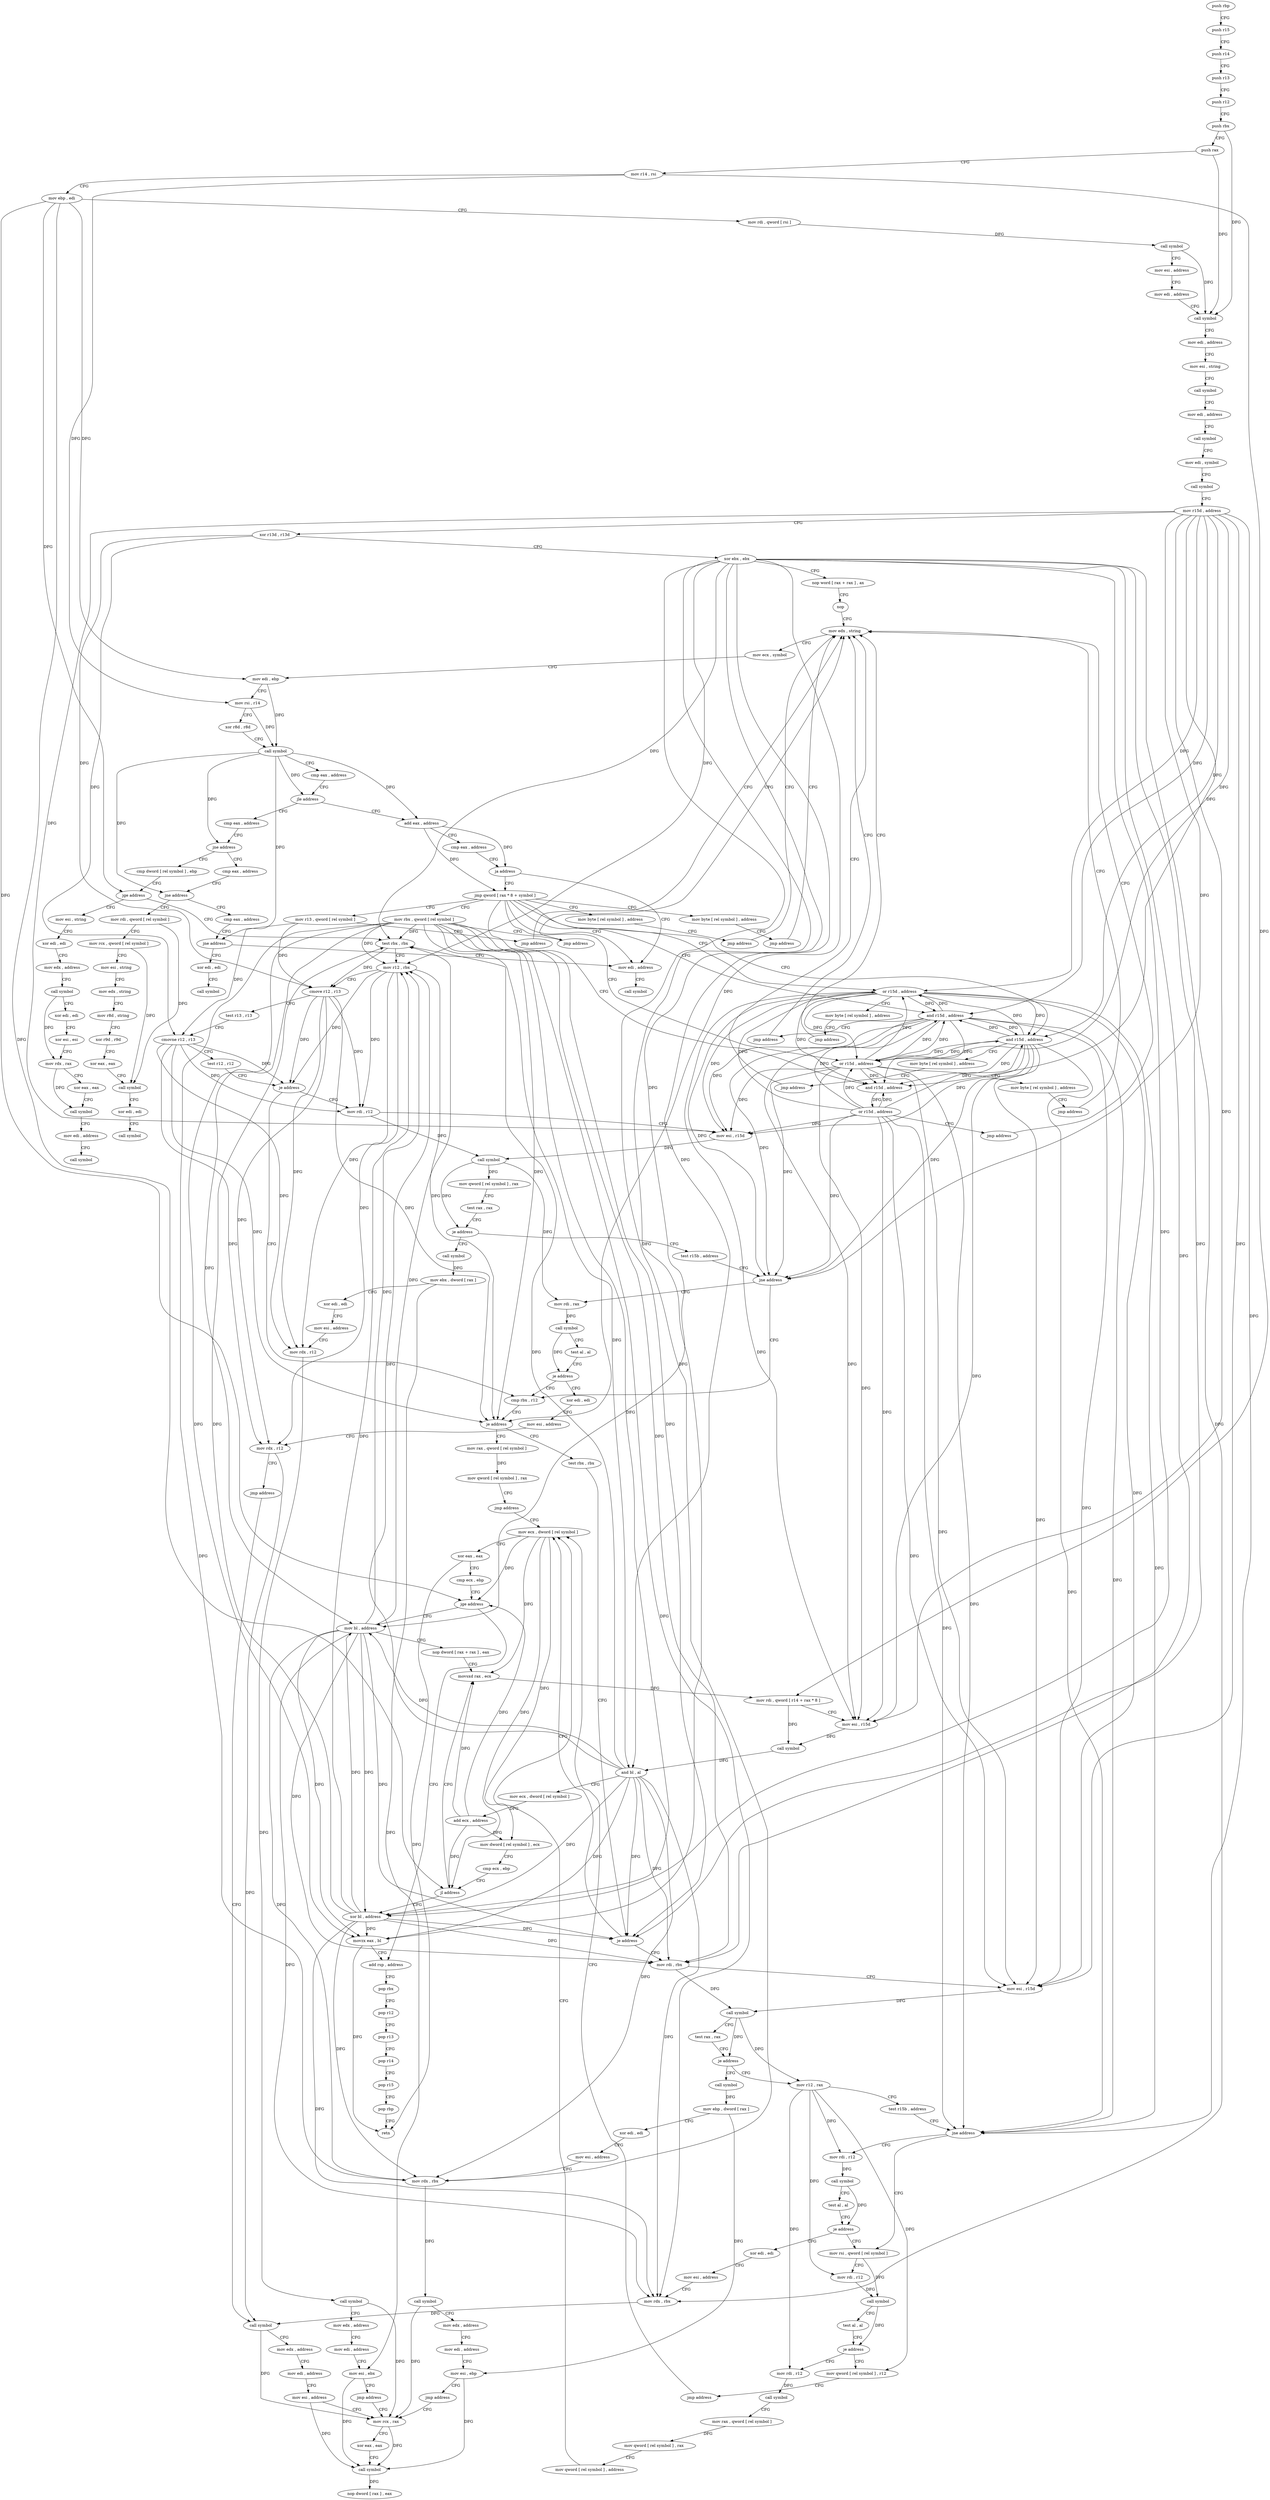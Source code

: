 digraph "func" {
"4201392" [label = "push rbp" ]
"4201393" [label = "push r15" ]
"4201395" [label = "push r14" ]
"4201397" [label = "push r13" ]
"4201399" [label = "push r12" ]
"4201401" [label = "push rbx" ]
"4201402" [label = "push rax" ]
"4201403" [label = "mov r14 , rsi" ]
"4201406" [label = "mov ebp , edi" ]
"4201408" [label = "mov rdi , qword [ rsi ]" ]
"4201411" [label = "call symbol" ]
"4201416" [label = "mov esi , address" ]
"4201421" [label = "mov edi , address" ]
"4201426" [label = "call symbol" ]
"4201431" [label = "mov edi , address" ]
"4201436" [label = "mov esi , string" ]
"4201441" [label = "call symbol" ]
"4201446" [label = "mov edi , address" ]
"4201451" [label = "call symbol" ]
"4201456" [label = "mov edi , symbol" ]
"4201461" [label = "call symbol" ]
"4201466" [label = "mov r15d , address" ]
"4201472" [label = "xor r13d , r13d" ]
"4201475" [label = "xor ebx , ebx" ]
"4201477" [label = "nop word [ rax + rax ] , ax" ]
"4201487" [label = "nop" ]
"4201488" [label = "mov edx , string" ]
"4201629" [label = "cmp eax , address" ]
"4201632" [label = "jne address" ]
"4201929" [label = "cmp eax , address" ]
"4201638" [label = "cmp dword [ rel symbol ] , ebp" ]
"4201516" [label = "add eax , address" ]
"4201519" [label = "cmp eax , address" ]
"4201522" [label = "ja address" ]
"4201997" [label = "mov edi , address" ]
"4201528" [label = "jmp qword [ rax * 8 + symbol ]" ]
"4201934" [label = "jne address" ]
"4201983" [label = "cmp eax , address" ]
"4201936" [label = "mov rdi , qword [ rel symbol ]" ]
"4201644" [label = "jge address" ]
"4202007" [label = "mov esi , string" ]
"4201650" [label = "test rbx , rbx" ]
"4202002" [label = "call symbol" ]
"4201535" [label = "or r15d , address" ]
"4201548" [label = "and r15d , address" ]
"4201554" [label = "mov r13 , qword [ rel symbol ]" ]
"4201563" [label = "and r15d , address" ]
"4201576" [label = "or r15d , address" ]
"4201589" [label = "mov byte [ rel symbol ] , address" ]
"4201598" [label = "mov byte [ rel symbol ] , address" ]
"4201607" [label = "mov rbx , qword [ rel symbol ]" ]
"4201616" [label = "and r15d , address" ]
"4201988" [label = "jne address" ]
"4201990" [label = "xor edi , edi" ]
"4201943" [label = "mov rcx , qword [ rel symbol ]" ]
"4201950" [label = "mov esi , string" ]
"4201955" [label = "mov edx , string" ]
"4201960" [label = "mov r8d , string" ]
"4201966" [label = "xor r9d , r9d" ]
"4201969" [label = "xor eax , eax" ]
"4201971" [label = "call symbol" ]
"4201976" [label = "xor edi , edi" ]
"4201978" [label = "call symbol" ]
"4202012" [label = "xor edi , edi" ]
"4202014" [label = "mov edx , address" ]
"4202019" [label = "call symbol" ]
"4202024" [label = "xor edi , edi" ]
"4202026" [label = "xor esi , esi" ]
"4202028" [label = "mov rdx , rax" ]
"4202031" [label = "xor eax , eax" ]
"4202033" [label = "call symbol" ]
"4202038" [label = "mov edi , address" ]
"4202043" [label = "call symbol" ]
"4201653" [label = "mov r12 , rbx" ]
"4201656" [label = "cmove r12 , r13" ]
"4201660" [label = "test r13 , r13" ]
"4201663" [label = "cmovne r12 , r13" ]
"4201667" [label = "test r12 , r12" ]
"4201670" [label = "je address" ]
"4201721" [label = "cmp rbx , r12" ]
"4201672" [label = "mov rdi , r12" ]
"4201539" [label = "mov byte [ rel symbol ] , address" ]
"4201546" [label = "jmp address" ]
"4201552" [label = "jmp address" ]
"4201561" [label = "jmp address" ]
"4201567" [label = "mov byte [ rel symbol ] , address" ]
"4201574" [label = "jmp address" ]
"4201580" [label = "mov byte [ rel symbol ] , address" ]
"4201587" [label = "jmp address" ]
"4201596" [label = "jmp address" ]
"4201605" [label = "jmp address" ]
"4201614" [label = "jmp address" ]
"4201620" [label = "or r15d , address" ]
"4201624" [label = "jmp address" ]
"4201992" [label = "call symbol" ]
"4201724" [label = "je address" ]
"4201804" [label = "mov rax , qword [ rel symbol ]" ]
"4201726" [label = "test rbx , rbx" ]
"4201675" [label = "mov esi , r15d" ]
"4201678" [label = "call symbol" ]
"4201683" [label = "mov qword [ rel symbol ] , rax" ]
"4201690" [label = "test rax , rax" ]
"4201693" [label = "je address" ]
"4202048" [label = "call symbol" ]
"4201699" [label = "test r15b , address" ]
"4201493" [label = "mov ecx , symbol" ]
"4201498" [label = "mov edi , ebp" ]
"4201500" [label = "mov rsi , r14" ]
"4201503" [label = "xor r8d , r8d" ]
"4201506" [label = "call symbol" ]
"4201511" [label = "cmp eax , address" ]
"4201514" [label = "jle address" ]
"4201811" [label = "mov qword [ rel symbol ] , rax" ]
"4201818" [label = "jmp address" ]
"4201853" [label = "mov ecx , dword [ rel symbol ]" ]
"4201729" [label = "je address" ]
"4201731" [label = "mov rdi , rbx" ]
"4202053" [label = "mov ebx , dword [ rax ]" ]
"4202055" [label = "xor edi , edi" ]
"4202057" [label = "mov esi , address" ]
"4202062" [label = "mov rdx , r12" ]
"4202065" [label = "call symbol" ]
"4202070" [label = "mov edx , address" ]
"4202075" [label = "mov edi , address" ]
"4202080" [label = "mov esi , ebx" ]
"4202082" [label = "jmp address" ]
"4202162" [label = "mov rcx , rax" ]
"4201703" [label = "jne address" ]
"4201705" [label = "mov rdi , rax" ]
"4201859" [label = "xor eax , eax" ]
"4201861" [label = "cmp ecx , ebp" ]
"4201863" [label = "jge address" ]
"4201914" [label = "add rsp , address" ]
"4201865" [label = "mov bl , address" ]
"4201734" [label = "mov esi , r15d" ]
"4201737" [label = "call symbol" ]
"4201742" [label = "test rax , rax" ]
"4201745" [label = "je address" ]
"4202084" [label = "call symbol" ]
"4201751" [label = "mov r12 , rax" ]
"4202165" [label = "xor eax , eax" ]
"4202167" [label = "call symbol" ]
"4202172" [label = "nop dword [ rax ] , eax" ]
"4201708" [label = "call symbol" ]
"4201713" [label = "test al , al" ]
"4201715" [label = "je address" ]
"4202120" [label = "xor edi , edi" ]
"4201918" [label = "pop rbx" ]
"4201919" [label = "pop r12" ]
"4201921" [label = "pop r13" ]
"4201923" [label = "pop r14" ]
"4201925" [label = "pop r15" ]
"4201927" [label = "pop rbp" ]
"4201928" [label = "retn" ]
"4201867" [label = "nop dword [ rax + rax ] , eax" ]
"4201872" [label = "movsxd rax , ecx" ]
"4202089" [label = "mov ebp , dword [ rax ]" ]
"4202091" [label = "xor edi , edi" ]
"4202093" [label = "mov esi , address" ]
"4202098" [label = "mov rdx , rbx" ]
"4202101" [label = "call symbol" ]
"4202106" [label = "mov edx , address" ]
"4202111" [label = "mov edi , address" ]
"4202116" [label = "mov esi , ebp" ]
"4202118" [label = "jmp address" ]
"4201754" [label = "test r15b , address" ]
"4201758" [label = "jne address" ]
"4201776" [label = "mov rsi , qword [ rel symbol ]" ]
"4201760" [label = "mov rdi , r12" ]
"4202122" [label = "mov esi , address" ]
"4202127" [label = "mov rdx , r12" ]
"4202130" [label = "jmp address" ]
"4202142" [label = "call symbol" ]
"4201875" [label = "mov rdi , qword [ r14 + rax * 8 ]" ]
"4201879" [label = "mov esi , r15d" ]
"4201882" [label = "call symbol" ]
"4201887" [label = "and bl , al" ]
"4201889" [label = "mov ecx , dword [ rel symbol ]" ]
"4201895" [label = "add ecx , address" ]
"4201898" [label = "mov dword [ rel symbol ] , ecx" ]
"4201904" [label = "cmp ecx , ebp" ]
"4201906" [label = "jl address" ]
"4201908" [label = "xor bl , address" ]
"4201911" [label = "movzx eax , bl" ]
"4201783" [label = "mov rdi , r12" ]
"4201786" [label = "call symbol" ]
"4201791" [label = "test al , al" ]
"4201793" [label = "je address" ]
"4201820" [label = "mov rdi , r12" ]
"4201795" [label = "mov qword [ rel symbol ] , r12" ]
"4201763" [label = "call symbol" ]
"4201768" [label = "test al , al" ]
"4201770" [label = "je address" ]
"4202132" [label = "xor edi , edi" ]
"4202147" [label = "mov edx , address" ]
"4202152" [label = "mov edi , address" ]
"4202157" [label = "mov esi , address" ]
"4201823" [label = "call symbol" ]
"4201828" [label = "mov rax , qword [ rel symbol ]" ]
"4201835" [label = "mov qword [ rel symbol ] , rax" ]
"4201842" [label = "mov qword [ rel symbol ] , address" ]
"4201802" [label = "jmp address" ]
"4202134" [label = "mov esi , address" ]
"4202139" [label = "mov rdx , rbx" ]
"4201392" -> "4201393" [ label = "CFG" ]
"4201393" -> "4201395" [ label = "CFG" ]
"4201395" -> "4201397" [ label = "CFG" ]
"4201397" -> "4201399" [ label = "CFG" ]
"4201399" -> "4201401" [ label = "CFG" ]
"4201401" -> "4201402" [ label = "CFG" ]
"4201401" -> "4201426" [ label = "DFG" ]
"4201402" -> "4201403" [ label = "CFG" ]
"4201402" -> "4201426" [ label = "DFG" ]
"4201403" -> "4201406" [ label = "CFG" ]
"4201403" -> "4201500" [ label = "DFG" ]
"4201403" -> "4201875" [ label = "DFG" ]
"4201406" -> "4201408" [ label = "CFG" ]
"4201406" -> "4201498" [ label = "DFG" ]
"4201406" -> "4201644" [ label = "DFG" ]
"4201406" -> "4201863" [ label = "DFG" ]
"4201406" -> "4201906" [ label = "DFG" ]
"4201408" -> "4201411" [ label = "DFG" ]
"4201411" -> "4201416" [ label = "CFG" ]
"4201411" -> "4201426" [ label = "DFG" ]
"4201416" -> "4201421" [ label = "CFG" ]
"4201421" -> "4201426" [ label = "CFG" ]
"4201426" -> "4201431" [ label = "CFG" ]
"4201431" -> "4201436" [ label = "CFG" ]
"4201436" -> "4201441" [ label = "CFG" ]
"4201441" -> "4201446" [ label = "CFG" ]
"4201446" -> "4201451" [ label = "CFG" ]
"4201451" -> "4201456" [ label = "CFG" ]
"4201456" -> "4201461" [ label = "CFG" ]
"4201461" -> "4201466" [ label = "CFG" ]
"4201466" -> "4201472" [ label = "CFG" ]
"4201466" -> "4201535" [ label = "DFG" ]
"4201466" -> "4201548" [ label = "DFG" ]
"4201466" -> "4201563" [ label = "DFG" ]
"4201466" -> "4201576" [ label = "DFG" ]
"4201466" -> "4201616" [ label = "DFG" ]
"4201466" -> "4201675" [ label = "DFG" ]
"4201466" -> "4201703" [ label = "DFG" ]
"4201466" -> "4201734" [ label = "DFG" ]
"4201466" -> "4201758" [ label = "DFG" ]
"4201466" -> "4201879" [ label = "DFG" ]
"4201472" -> "4201475" [ label = "CFG" ]
"4201472" -> "4201656" [ label = "DFG" ]
"4201472" -> "4201663" [ label = "DFG" ]
"4201475" -> "4201477" [ label = "CFG" ]
"4201475" -> "4201650" [ label = "DFG" ]
"4201475" -> "4201653" [ label = "DFG" ]
"4201475" -> "4201724" [ label = "DFG" ]
"4201475" -> "4201729" [ label = "DFG" ]
"4201475" -> "4201731" [ label = "DFG" ]
"4201475" -> "4201865" [ label = "DFG" ]
"4201475" -> "4202098" [ label = "DFG" ]
"4201475" -> "4201887" [ label = "DFG" ]
"4201475" -> "4201908" [ label = "DFG" ]
"4201475" -> "4201911" [ label = "DFG" ]
"4201475" -> "4202139" [ label = "DFG" ]
"4201477" -> "4201487" [ label = "CFG" ]
"4201487" -> "4201488" [ label = "CFG" ]
"4201488" -> "4201493" [ label = "CFG" ]
"4201629" -> "4201632" [ label = "CFG" ]
"4201632" -> "4201929" [ label = "CFG" ]
"4201632" -> "4201638" [ label = "CFG" ]
"4201929" -> "4201934" [ label = "CFG" ]
"4201638" -> "4201644" [ label = "CFG" ]
"4201516" -> "4201519" [ label = "CFG" ]
"4201516" -> "4201522" [ label = "DFG" ]
"4201516" -> "4201528" [ label = "DFG" ]
"4201519" -> "4201522" [ label = "CFG" ]
"4201522" -> "4201997" [ label = "CFG" ]
"4201522" -> "4201528" [ label = "CFG" ]
"4201997" -> "4202002" [ label = "CFG" ]
"4201528" -> "4201535" [ label = "CFG" ]
"4201528" -> "4201548" [ label = "CFG" ]
"4201528" -> "4201554" [ label = "CFG" ]
"4201528" -> "4201563" [ label = "CFG" ]
"4201528" -> "4201576" [ label = "CFG" ]
"4201528" -> "4201589" [ label = "CFG" ]
"4201528" -> "4201598" [ label = "CFG" ]
"4201528" -> "4201607" [ label = "CFG" ]
"4201528" -> "4201616" [ label = "CFG" ]
"4201528" -> "4201997" [ label = "CFG" ]
"4201934" -> "4201983" [ label = "CFG" ]
"4201934" -> "4201936" [ label = "CFG" ]
"4201983" -> "4201988" [ label = "CFG" ]
"4201936" -> "4201943" [ label = "CFG" ]
"4201936" -> "4201971" [ label = "DFG" ]
"4201644" -> "4202007" [ label = "CFG" ]
"4201644" -> "4201650" [ label = "CFG" ]
"4202007" -> "4202012" [ label = "CFG" ]
"4201650" -> "4201653" [ label = "CFG" ]
"4201650" -> "4201656" [ label = "DFG" ]
"4201535" -> "4201539" [ label = "CFG" ]
"4201535" -> "4201548" [ label = "DFG" ]
"4201535" -> "4201563" [ label = "DFG" ]
"4201535" -> "4201576" [ label = "DFG" ]
"4201535" -> "4201616" [ label = "DFG" ]
"4201535" -> "4201675" [ label = "DFG" ]
"4201535" -> "4201703" [ label = "DFG" ]
"4201535" -> "4201734" [ label = "DFG" ]
"4201535" -> "4201758" [ label = "DFG" ]
"4201535" -> "4201879" [ label = "DFG" ]
"4201548" -> "4201552" [ label = "CFG" ]
"4201548" -> "4201535" [ label = "DFG" ]
"4201548" -> "4201563" [ label = "DFG" ]
"4201548" -> "4201576" [ label = "DFG" ]
"4201548" -> "4201616" [ label = "DFG" ]
"4201548" -> "4201675" [ label = "DFG" ]
"4201548" -> "4201703" [ label = "DFG" ]
"4201548" -> "4201734" [ label = "DFG" ]
"4201548" -> "4201758" [ label = "DFG" ]
"4201548" -> "4201879" [ label = "DFG" ]
"4201554" -> "4201561" [ label = "CFG" ]
"4201554" -> "4201656" [ label = "DFG" ]
"4201554" -> "4201663" [ label = "DFG" ]
"4201563" -> "4201567" [ label = "CFG" ]
"4201563" -> "4201535" [ label = "DFG" ]
"4201563" -> "4201548" [ label = "DFG" ]
"4201563" -> "4201576" [ label = "DFG" ]
"4201563" -> "4201616" [ label = "DFG" ]
"4201563" -> "4201675" [ label = "DFG" ]
"4201563" -> "4201703" [ label = "DFG" ]
"4201563" -> "4201734" [ label = "DFG" ]
"4201563" -> "4201758" [ label = "DFG" ]
"4201563" -> "4201879" [ label = "DFG" ]
"4201576" -> "4201580" [ label = "CFG" ]
"4201576" -> "4201535" [ label = "DFG" ]
"4201576" -> "4201548" [ label = "DFG" ]
"4201576" -> "4201563" [ label = "DFG" ]
"4201576" -> "4201616" [ label = "DFG" ]
"4201576" -> "4201675" [ label = "DFG" ]
"4201576" -> "4201703" [ label = "DFG" ]
"4201576" -> "4201734" [ label = "DFG" ]
"4201576" -> "4201758" [ label = "DFG" ]
"4201576" -> "4201879" [ label = "DFG" ]
"4201589" -> "4201596" [ label = "CFG" ]
"4201598" -> "4201605" [ label = "CFG" ]
"4201607" -> "4201614" [ label = "CFG" ]
"4201607" -> "4201650" [ label = "DFG" ]
"4201607" -> "4201653" [ label = "DFG" ]
"4201607" -> "4201724" [ label = "DFG" ]
"4201607" -> "4201729" [ label = "DFG" ]
"4201607" -> "4201731" [ label = "DFG" ]
"4201607" -> "4201865" [ label = "DFG" ]
"4201607" -> "4202098" [ label = "DFG" ]
"4201607" -> "4201887" [ label = "DFG" ]
"4201607" -> "4201908" [ label = "DFG" ]
"4201607" -> "4201911" [ label = "DFG" ]
"4201607" -> "4202139" [ label = "DFG" ]
"4201616" -> "4201620" [ label = "DFG" ]
"4201988" -> "4201997" [ label = "CFG" ]
"4201988" -> "4201990" [ label = "CFG" ]
"4201990" -> "4201992" [ label = "CFG" ]
"4201943" -> "4201950" [ label = "CFG" ]
"4201943" -> "4201971" [ label = "DFG" ]
"4201950" -> "4201955" [ label = "CFG" ]
"4201955" -> "4201960" [ label = "CFG" ]
"4201960" -> "4201966" [ label = "CFG" ]
"4201966" -> "4201969" [ label = "CFG" ]
"4201969" -> "4201971" [ label = "CFG" ]
"4201971" -> "4201976" [ label = "CFG" ]
"4201976" -> "4201978" [ label = "CFG" ]
"4202012" -> "4202014" [ label = "CFG" ]
"4202014" -> "4202019" [ label = "CFG" ]
"4202019" -> "4202024" [ label = "CFG" ]
"4202019" -> "4202028" [ label = "DFG" ]
"4202024" -> "4202026" [ label = "CFG" ]
"4202026" -> "4202028" [ label = "CFG" ]
"4202028" -> "4202031" [ label = "CFG" ]
"4202028" -> "4202033" [ label = "DFG" ]
"4202031" -> "4202033" [ label = "CFG" ]
"4202033" -> "4202038" [ label = "CFG" ]
"4202038" -> "4202043" [ label = "CFG" ]
"4201653" -> "4201656" [ label = "CFG" ]
"4201653" -> "4201670" [ label = "DFG" ]
"4201653" -> "4201724" [ label = "DFG" ]
"4201653" -> "4201672" [ label = "DFG" ]
"4201653" -> "4202062" [ label = "DFG" ]
"4201653" -> "4202127" [ label = "DFG" ]
"4201656" -> "4201660" [ label = "CFG" ]
"4201656" -> "4201670" [ label = "DFG" ]
"4201656" -> "4201724" [ label = "DFG" ]
"4201656" -> "4201672" [ label = "DFG" ]
"4201656" -> "4202062" [ label = "DFG" ]
"4201656" -> "4202127" [ label = "DFG" ]
"4201660" -> "4201663" [ label = "CFG" ]
"4201663" -> "4201667" [ label = "CFG" ]
"4201663" -> "4201670" [ label = "DFG" ]
"4201663" -> "4201724" [ label = "DFG" ]
"4201663" -> "4201672" [ label = "DFG" ]
"4201663" -> "4202062" [ label = "DFG" ]
"4201663" -> "4202127" [ label = "DFG" ]
"4201667" -> "4201670" [ label = "CFG" ]
"4201670" -> "4201721" [ label = "CFG" ]
"4201670" -> "4201672" [ label = "CFG" ]
"4201721" -> "4201724" [ label = "CFG" ]
"4201672" -> "4201675" [ label = "CFG" ]
"4201672" -> "4201678" [ label = "DFG" ]
"4201539" -> "4201546" [ label = "CFG" ]
"4201546" -> "4201488" [ label = "CFG" ]
"4201552" -> "4201488" [ label = "CFG" ]
"4201561" -> "4201488" [ label = "CFG" ]
"4201567" -> "4201574" [ label = "CFG" ]
"4201574" -> "4201488" [ label = "CFG" ]
"4201580" -> "4201587" [ label = "CFG" ]
"4201587" -> "4201488" [ label = "CFG" ]
"4201596" -> "4201488" [ label = "CFG" ]
"4201605" -> "4201488" [ label = "CFG" ]
"4201614" -> "4201488" [ label = "CFG" ]
"4201620" -> "4201624" [ label = "CFG" ]
"4201620" -> "4201535" [ label = "DFG" ]
"4201620" -> "4201548" [ label = "DFG" ]
"4201620" -> "4201563" [ label = "DFG" ]
"4201620" -> "4201576" [ label = "DFG" ]
"4201620" -> "4201616" [ label = "DFG" ]
"4201620" -> "4201675" [ label = "DFG" ]
"4201620" -> "4201703" [ label = "DFG" ]
"4201620" -> "4201734" [ label = "DFG" ]
"4201620" -> "4201758" [ label = "DFG" ]
"4201620" -> "4201879" [ label = "DFG" ]
"4201624" -> "4201488" [ label = "CFG" ]
"4201724" -> "4201804" [ label = "CFG" ]
"4201724" -> "4201726" [ label = "CFG" ]
"4201804" -> "4201811" [ label = "DFG" ]
"4201726" -> "4201729" [ label = "CFG" ]
"4201675" -> "4201678" [ label = "DFG" ]
"4201678" -> "4201683" [ label = "DFG" ]
"4201678" -> "4201693" [ label = "DFG" ]
"4201678" -> "4201705" [ label = "DFG" ]
"4201683" -> "4201690" [ label = "CFG" ]
"4201690" -> "4201693" [ label = "CFG" ]
"4201693" -> "4202048" [ label = "CFG" ]
"4201693" -> "4201699" [ label = "CFG" ]
"4202048" -> "4202053" [ label = "DFG" ]
"4201699" -> "4201703" [ label = "CFG" ]
"4201493" -> "4201498" [ label = "CFG" ]
"4201498" -> "4201500" [ label = "CFG" ]
"4201498" -> "4201506" [ label = "DFG" ]
"4201500" -> "4201503" [ label = "CFG" ]
"4201500" -> "4201506" [ label = "DFG" ]
"4201503" -> "4201506" [ label = "CFG" ]
"4201506" -> "4201511" [ label = "CFG" ]
"4201506" -> "4201514" [ label = "DFG" ]
"4201506" -> "4201632" [ label = "DFG" ]
"4201506" -> "4201516" [ label = "DFG" ]
"4201506" -> "4201934" [ label = "DFG" ]
"4201506" -> "4201988" [ label = "DFG" ]
"4201511" -> "4201514" [ label = "CFG" ]
"4201514" -> "4201629" [ label = "CFG" ]
"4201514" -> "4201516" [ label = "CFG" ]
"4201811" -> "4201818" [ label = "CFG" ]
"4201818" -> "4201853" [ label = "CFG" ]
"4201853" -> "4201859" [ label = "CFG" ]
"4201853" -> "4201863" [ label = "DFG" ]
"4201853" -> "4201872" [ label = "DFG" ]
"4201853" -> "4201898" [ label = "DFG" ]
"4201853" -> "4201906" [ label = "DFG" ]
"4201729" -> "4201853" [ label = "CFG" ]
"4201729" -> "4201731" [ label = "CFG" ]
"4201731" -> "4201734" [ label = "CFG" ]
"4201731" -> "4201737" [ label = "DFG" ]
"4202053" -> "4202055" [ label = "CFG" ]
"4202053" -> "4202080" [ label = "DFG" ]
"4202055" -> "4202057" [ label = "CFG" ]
"4202057" -> "4202062" [ label = "CFG" ]
"4202062" -> "4202065" [ label = "DFG" ]
"4202065" -> "4202070" [ label = "CFG" ]
"4202065" -> "4202162" [ label = "DFG" ]
"4202070" -> "4202075" [ label = "CFG" ]
"4202075" -> "4202080" [ label = "CFG" ]
"4202080" -> "4202082" [ label = "CFG" ]
"4202080" -> "4202167" [ label = "DFG" ]
"4202082" -> "4202162" [ label = "CFG" ]
"4202162" -> "4202165" [ label = "CFG" ]
"4202162" -> "4202167" [ label = "DFG" ]
"4201703" -> "4201721" [ label = "CFG" ]
"4201703" -> "4201705" [ label = "CFG" ]
"4201705" -> "4201708" [ label = "DFG" ]
"4201859" -> "4201861" [ label = "CFG" ]
"4201859" -> "4201928" [ label = "DFG" ]
"4201861" -> "4201863" [ label = "CFG" ]
"4201863" -> "4201914" [ label = "CFG" ]
"4201863" -> "4201865" [ label = "CFG" ]
"4201914" -> "4201918" [ label = "CFG" ]
"4201865" -> "4201867" [ label = "CFG" ]
"4201865" -> "4201650" [ label = "DFG" ]
"4201865" -> "4201653" [ label = "DFG" ]
"4201865" -> "4201729" [ label = "DFG" ]
"4201865" -> "4201731" [ label = "DFG" ]
"4201865" -> "4202098" [ label = "DFG" ]
"4201865" -> "4201908" [ label = "DFG" ]
"4201865" -> "4201911" [ label = "DFG" ]
"4201865" -> "4202139" [ label = "DFG" ]
"4201734" -> "4201737" [ label = "DFG" ]
"4201737" -> "4201742" [ label = "CFG" ]
"4201737" -> "4201745" [ label = "DFG" ]
"4201737" -> "4201751" [ label = "DFG" ]
"4201742" -> "4201745" [ label = "CFG" ]
"4201745" -> "4202084" [ label = "CFG" ]
"4201745" -> "4201751" [ label = "CFG" ]
"4202084" -> "4202089" [ label = "DFG" ]
"4201751" -> "4201754" [ label = "CFG" ]
"4201751" -> "4201783" [ label = "DFG" ]
"4201751" -> "4201760" [ label = "DFG" ]
"4201751" -> "4201820" [ label = "DFG" ]
"4201751" -> "4201795" [ label = "DFG" ]
"4202165" -> "4202167" [ label = "CFG" ]
"4202167" -> "4202172" [ label = "DFG" ]
"4201708" -> "4201713" [ label = "CFG" ]
"4201708" -> "4201715" [ label = "DFG" ]
"4201713" -> "4201715" [ label = "CFG" ]
"4201715" -> "4202120" [ label = "CFG" ]
"4201715" -> "4201721" [ label = "CFG" ]
"4202120" -> "4202122" [ label = "CFG" ]
"4201918" -> "4201919" [ label = "CFG" ]
"4201919" -> "4201921" [ label = "CFG" ]
"4201921" -> "4201923" [ label = "CFG" ]
"4201923" -> "4201925" [ label = "CFG" ]
"4201925" -> "4201927" [ label = "CFG" ]
"4201927" -> "4201928" [ label = "CFG" ]
"4201867" -> "4201872" [ label = "CFG" ]
"4201872" -> "4201875" [ label = "DFG" ]
"4202089" -> "4202091" [ label = "CFG" ]
"4202089" -> "4202116" [ label = "DFG" ]
"4202091" -> "4202093" [ label = "CFG" ]
"4202093" -> "4202098" [ label = "CFG" ]
"4202098" -> "4202101" [ label = "DFG" ]
"4202101" -> "4202106" [ label = "CFG" ]
"4202101" -> "4202162" [ label = "DFG" ]
"4202106" -> "4202111" [ label = "CFG" ]
"4202111" -> "4202116" [ label = "CFG" ]
"4202116" -> "4202118" [ label = "CFG" ]
"4202116" -> "4202167" [ label = "DFG" ]
"4202118" -> "4202162" [ label = "CFG" ]
"4201754" -> "4201758" [ label = "CFG" ]
"4201758" -> "4201776" [ label = "CFG" ]
"4201758" -> "4201760" [ label = "CFG" ]
"4201776" -> "4201783" [ label = "CFG" ]
"4201776" -> "4201786" [ label = "DFG" ]
"4201760" -> "4201763" [ label = "DFG" ]
"4202122" -> "4202127" [ label = "CFG" ]
"4202127" -> "4202130" [ label = "CFG" ]
"4202127" -> "4202142" [ label = "DFG" ]
"4202130" -> "4202142" [ label = "CFG" ]
"4202142" -> "4202147" [ label = "CFG" ]
"4202142" -> "4202162" [ label = "DFG" ]
"4201875" -> "4201879" [ label = "CFG" ]
"4201875" -> "4201882" [ label = "DFG" ]
"4201879" -> "4201882" [ label = "DFG" ]
"4201882" -> "4201887" [ label = "DFG" ]
"4201887" -> "4201889" [ label = "CFG" ]
"4201887" -> "4201650" [ label = "DFG" ]
"4201887" -> "4201653" [ label = "DFG" ]
"4201887" -> "4201729" [ label = "DFG" ]
"4201887" -> "4201731" [ label = "DFG" ]
"4201887" -> "4201865" [ label = "DFG" ]
"4201887" -> "4202098" [ label = "DFG" ]
"4201887" -> "4201908" [ label = "DFG" ]
"4201887" -> "4201911" [ label = "DFG" ]
"4201887" -> "4202139" [ label = "DFG" ]
"4201889" -> "4201895" [ label = "DFG" ]
"4201895" -> "4201898" [ label = "DFG" ]
"4201895" -> "4201872" [ label = "DFG" ]
"4201895" -> "4201863" [ label = "DFG" ]
"4201895" -> "4201906" [ label = "DFG" ]
"4201898" -> "4201904" [ label = "CFG" ]
"4201904" -> "4201906" [ label = "CFG" ]
"4201906" -> "4201872" [ label = "CFG" ]
"4201906" -> "4201908" [ label = "CFG" ]
"4201908" -> "4201911" [ label = "DFG" ]
"4201908" -> "4201650" [ label = "DFG" ]
"4201908" -> "4201653" [ label = "DFG" ]
"4201908" -> "4201729" [ label = "DFG" ]
"4201908" -> "4201731" [ label = "DFG" ]
"4201908" -> "4201865" [ label = "DFG" ]
"4201908" -> "4202098" [ label = "DFG" ]
"4201908" -> "4202139" [ label = "DFG" ]
"4201911" -> "4201914" [ label = "CFG" ]
"4201911" -> "4201928" [ label = "DFG" ]
"4201783" -> "4201786" [ label = "DFG" ]
"4201786" -> "4201791" [ label = "CFG" ]
"4201786" -> "4201793" [ label = "DFG" ]
"4201791" -> "4201793" [ label = "CFG" ]
"4201793" -> "4201820" [ label = "CFG" ]
"4201793" -> "4201795" [ label = "CFG" ]
"4201820" -> "4201823" [ label = "DFG" ]
"4201795" -> "4201802" [ label = "CFG" ]
"4201763" -> "4201768" [ label = "CFG" ]
"4201763" -> "4201770" [ label = "DFG" ]
"4201768" -> "4201770" [ label = "CFG" ]
"4201770" -> "4202132" [ label = "CFG" ]
"4201770" -> "4201776" [ label = "CFG" ]
"4202132" -> "4202134" [ label = "CFG" ]
"4202147" -> "4202152" [ label = "CFG" ]
"4202152" -> "4202157" [ label = "CFG" ]
"4202157" -> "4202162" [ label = "CFG" ]
"4202157" -> "4202167" [ label = "DFG" ]
"4201823" -> "4201828" [ label = "CFG" ]
"4201828" -> "4201835" [ label = "DFG" ]
"4201835" -> "4201842" [ label = "CFG" ]
"4201842" -> "4201853" [ label = "CFG" ]
"4201802" -> "4201853" [ label = "CFG" ]
"4202134" -> "4202139" [ label = "CFG" ]
"4202139" -> "4202142" [ label = "DFG" ]
}
